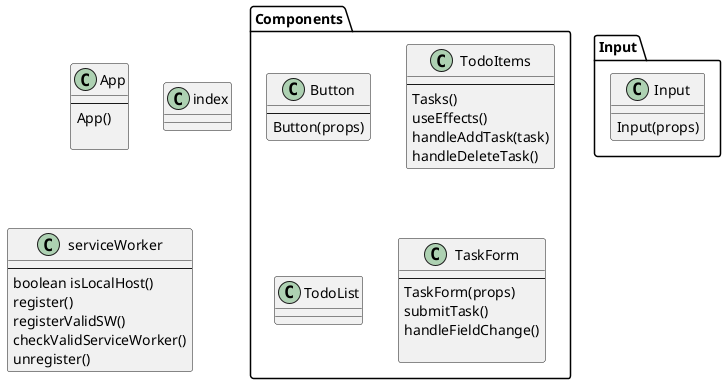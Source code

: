 @startuml

class App {
---
App()

}
class index{
}

class serviceWorker{
---
boolean isLocalHost()
register()
registerValidSW()
checkValidServiceWorker()
unregister()
}

class Components.Button{
---
Button(props)
}

class Components.TodoItems{
---
Tasks()
useEffects()
handleAddTask(task)
handleDeleteTask()
 }

class Components.TodoList{
}

class Components.TaskForm{
---
TaskForm(props)
submitTask()
handleFieldChange()

}

class Input.Input {
Input(props)
}


@enduml